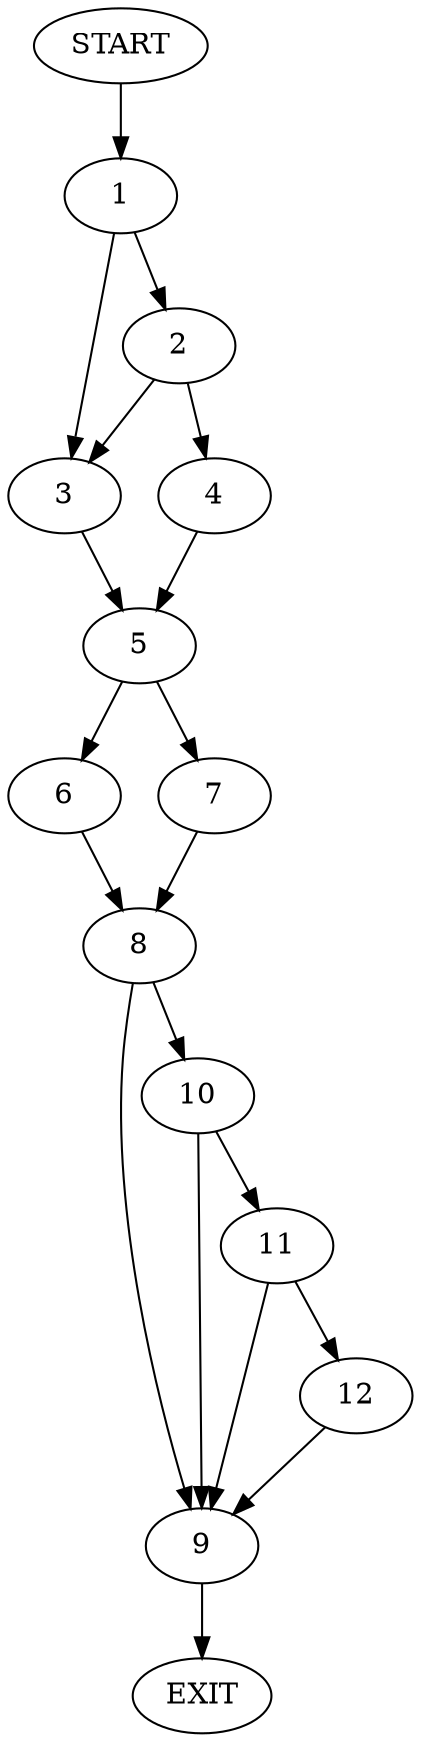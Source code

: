 digraph {
0 [label="START"]
13 [label="EXIT"]
0 -> 1
1 -> 2
1 -> 3
2 -> 4
2 -> 3
3 -> 5
4 -> 5
5 -> 6
5 -> 7
7 -> 8
6 -> 8
8 -> 9
8 -> 10
9 -> 13
10 -> 9
10 -> 11
11 -> 12
11 -> 9
12 -> 9
}
